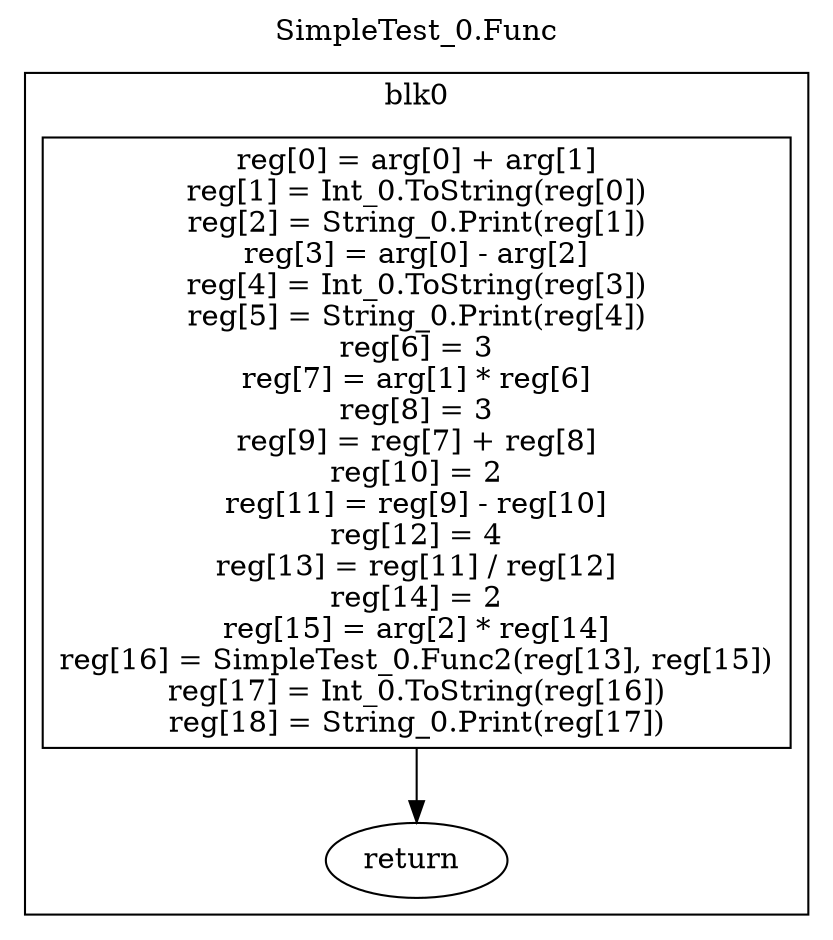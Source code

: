 digraph {
  rankdir=TB;
  b0_l0 -> b0_ret
  b0_l0 [label="reg[0] = arg[0] + arg[1]\nreg[1] = Int_0.ToString(reg[0])\nreg[2] = String_0.Print(reg[1])\nreg[3] = arg[0] - arg[2]\nreg[4] = Int_0.ToString(reg[3])\nreg[5] = String_0.Print(reg[4])\nreg[6] = 3\nreg[7] = arg[1] * reg[6]\nreg[8] = 3\nreg[9] = reg[7] + reg[8]\nreg[10] = 2\nreg[11] = reg[9] - reg[10]\nreg[12] = 4\nreg[13] = reg[11] / reg[12]\nreg[14] = 2\nreg[15] = arg[2] * reg[14]\nreg[16] = SimpleTest_0.Func2(reg[13], reg[15])\nreg[17] = Int_0.ToString(reg[16])\nreg[18] = String_0.Print(reg[17])\n", shape=box]
  b0_ret [label="return "]
  subgraph cluster_b0 {
    label = "blk0";
    b0_l0;
    b0_ret;
  }
  labelloc="t"
  label="SimpleTest_0.Func"
}